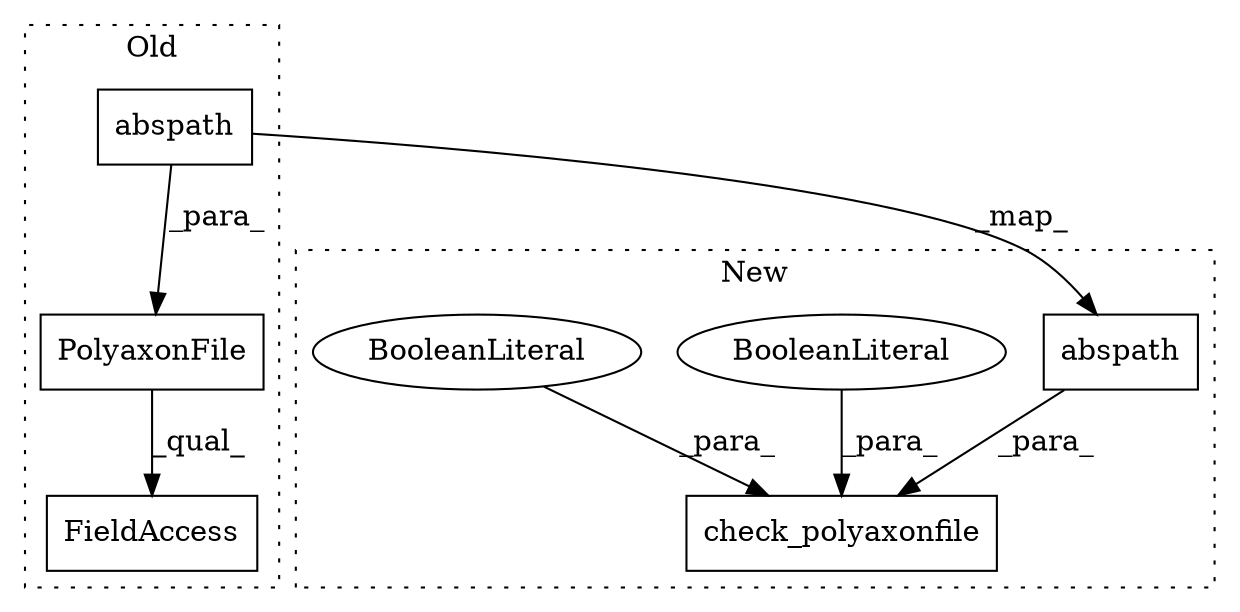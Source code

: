 digraph G {
subgraph cluster0 {
1 [label="PolyaxonFile" a="32" s="5354,5444" l="13,1" shape="box"];
4 [label="abspath" a="32" s="5375,5443" l="8,1" shape="box"];
6 [label="FieldAccess" a="22" s="5503" l="14" shape="box"];
label = "Old";
style="dotted";
}
subgraph cluster1 {
2 [label="check_polyaxonfile" a="32" s="5201,5309" l="19,1" shape="box"];
3 [label="abspath" a="32" s="5228,5296" l="8,1" shape="box"];
5 [label="BooleanLiteral" a="9" s="5304" l="5" shape="ellipse"];
7 [label="BooleanLiteral" a="9" s="5298" l="5" shape="ellipse"];
label = "New";
style="dotted";
}
1 -> 6 [label="_qual_"];
3 -> 2 [label="_para_"];
4 -> 3 [label="_map_"];
4 -> 1 [label="_para_"];
5 -> 2 [label="_para_"];
7 -> 2 [label="_para_"];
}